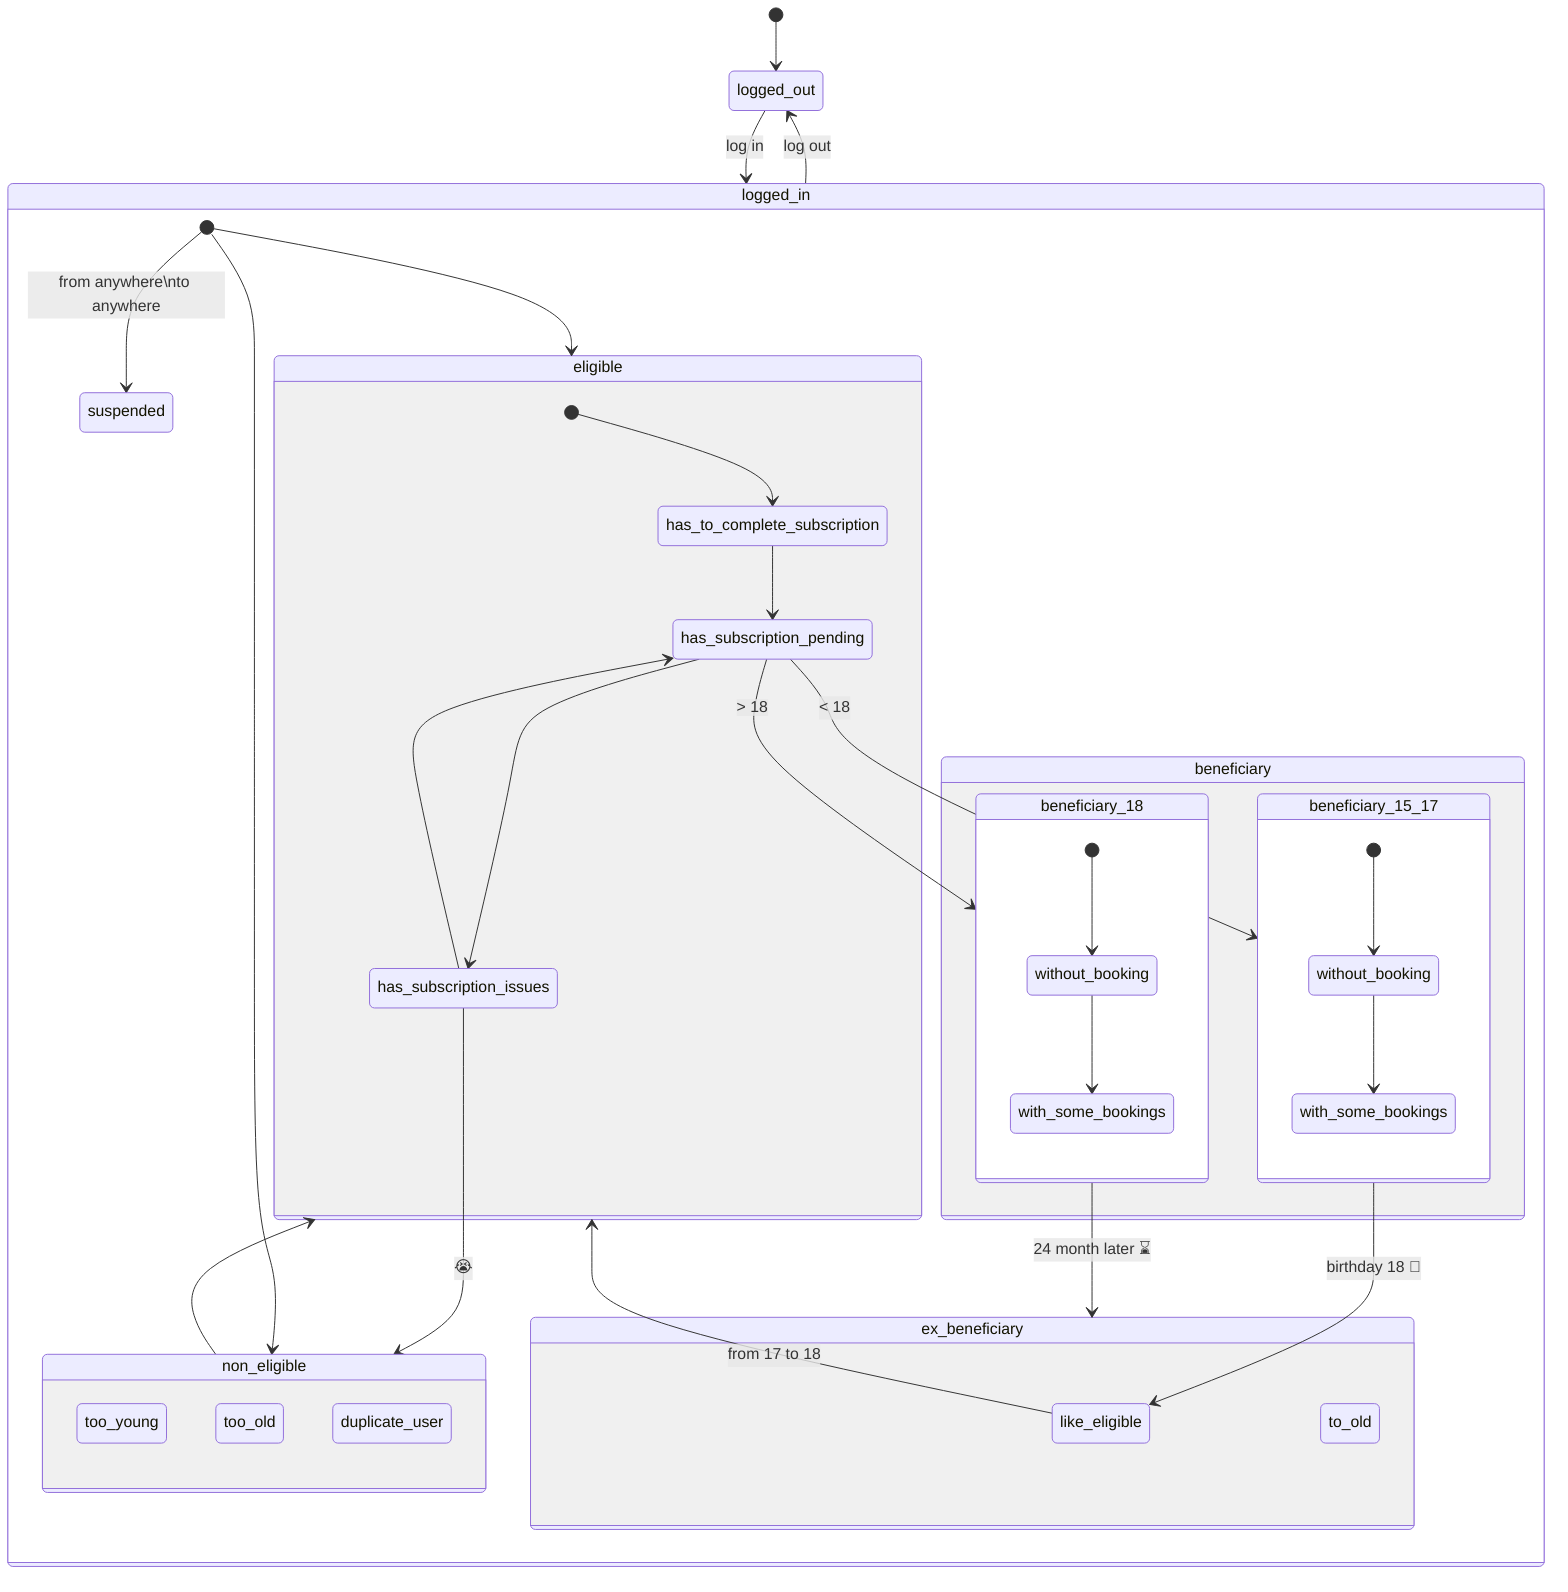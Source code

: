 stateDiagram-v2
    [*] --> logged_out
    logged_out --> logged_in : log in
    logged_in --> logged_out : log out

    state logged_in {
        [*] --> suspended : from anywhere\nto anywhere

        [*] --> eligible
        state eligible {
            [*] --> has_to_complete_subscription
            has_subscription_pending --> has_subscription_issues

            has_subscription_issues --> has_subscription_pending

            has_subscription_issues --> non_eligible : 😭

            has_to_complete_subscription --> has_subscription_pending

            has_subscription_pending --> beneficiary_15_17 : < 18
            has_subscription_pending --> beneficiary_18 : > 18
        }

        state beneficiary {
            state beneficiary_15_17 {
                without_booking_15_17 : without_booking
                with_some_bookings_15_17 : with_some_bookings
                [*] --> without_booking_15_17
                without_booking_15_17 --> with_some_bookings_15_17
            }

            state beneficiary_18 {
                without_booking_18 : without_booking
                with_some_bookings_18 : with_some_bookings
                [*] --> without_booking_18
                without_booking_18 --> with_some_bookings_18
            }

            beneficiary_15_17 --> ex_beneficiary_15_17 : birthday 18 🎂
            beneficiary_18 --> ex_beneficiary : 24 month later ⌛

        }

        state ex_beneficiary {
            ex_beneficiary_18: to_old
            ex_beneficiary_15_17 : like_eligible
            ex_beneficiary_15_17 --> eligible : from 17 to 18
        }


        [*] --> non_eligible
        state non_eligible {
            too_young
            too_old
            duplicate_user
        }

        non_eligible --> eligible

    }